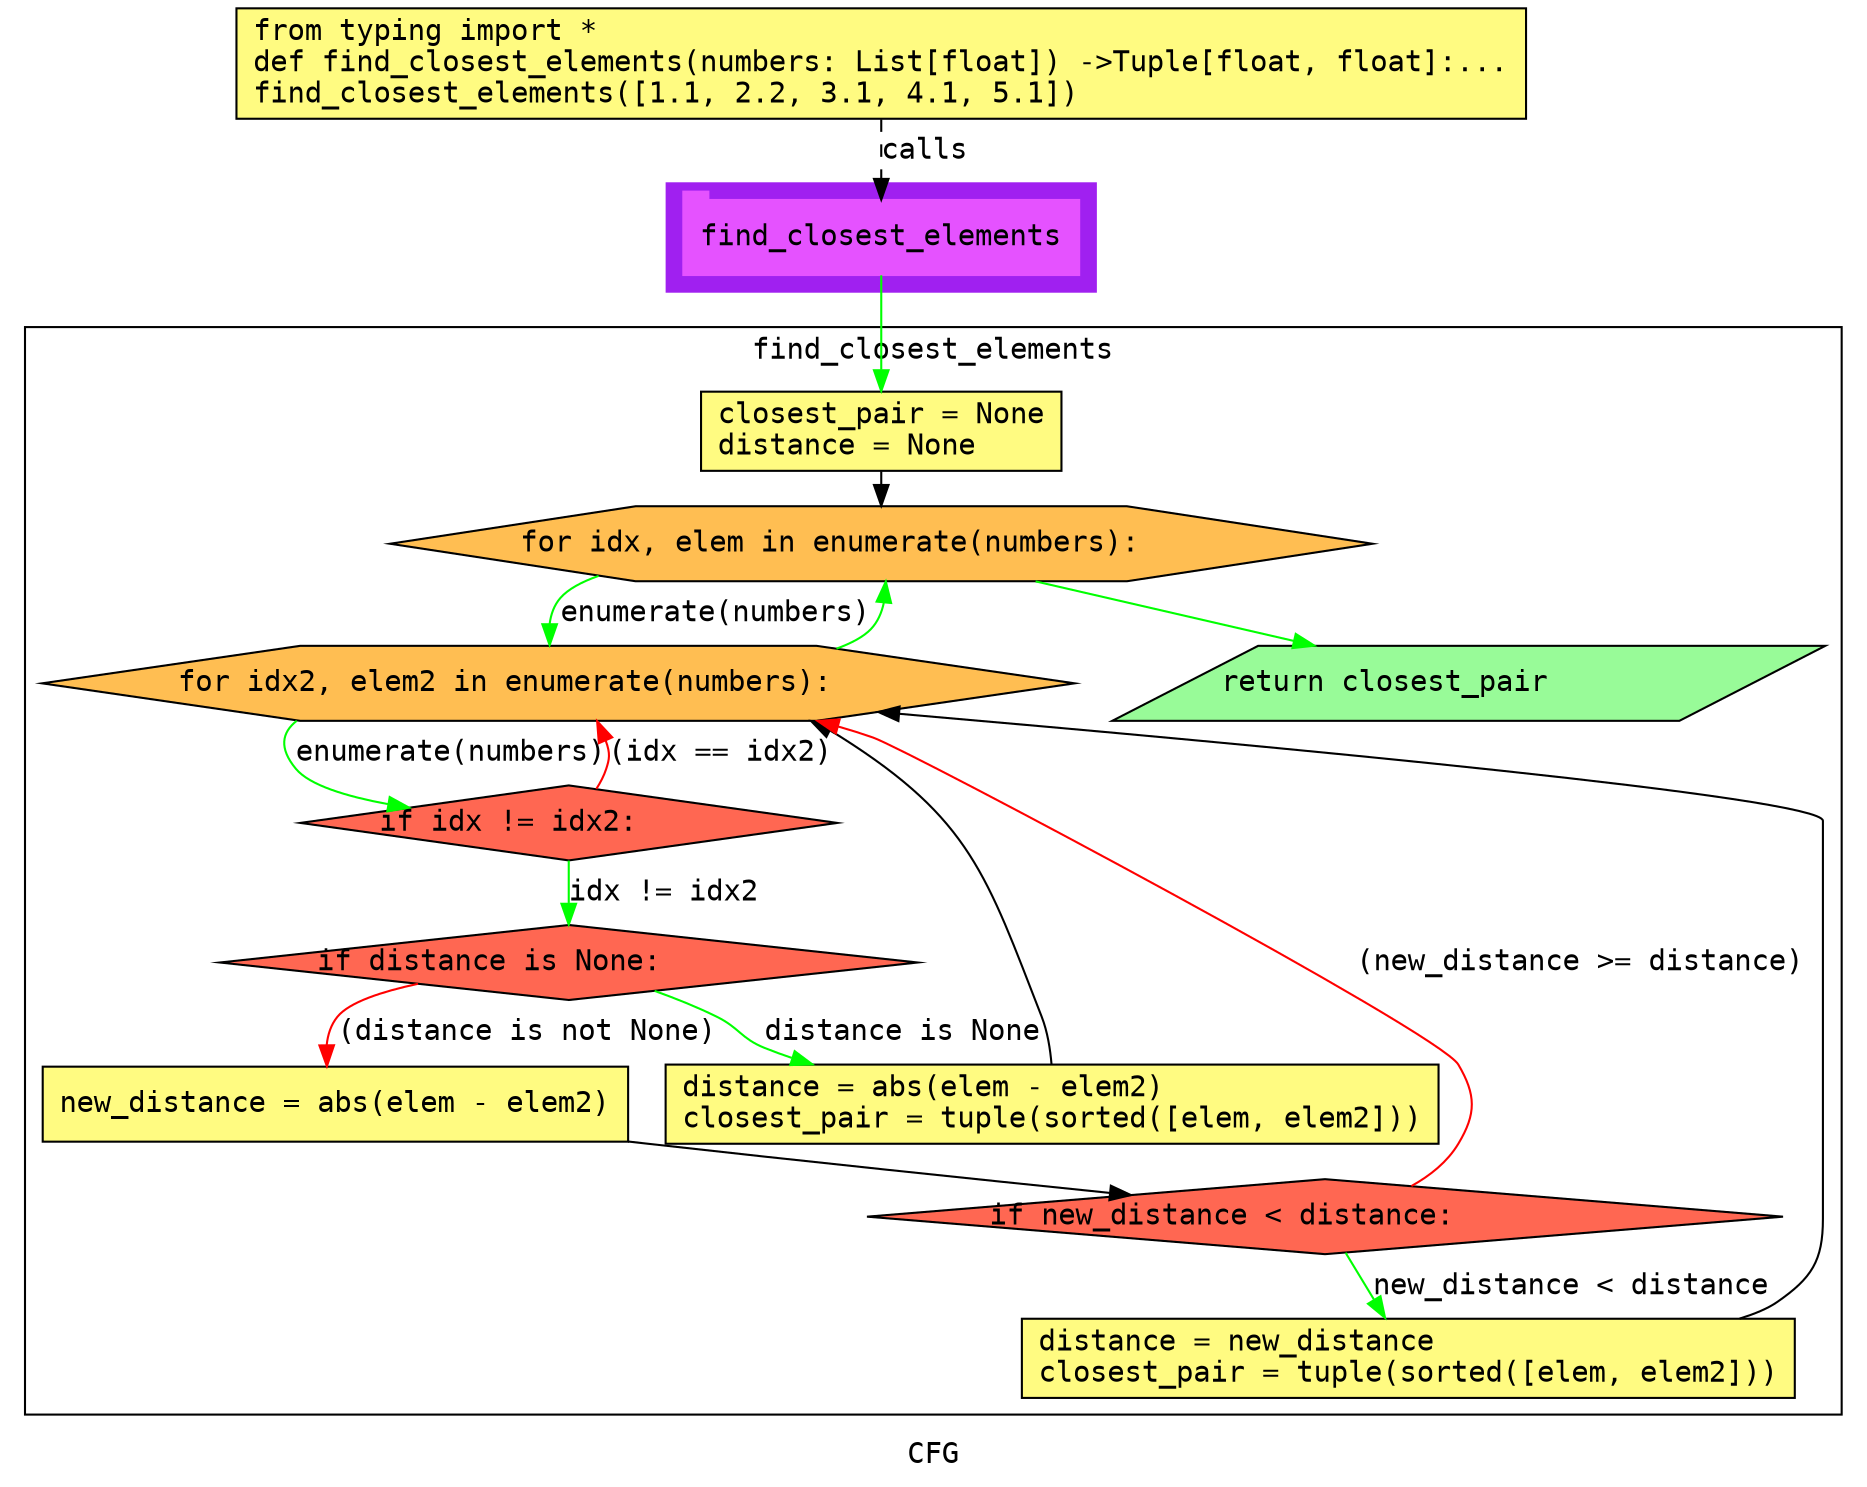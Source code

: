 digraph cluster520CFG {
	graph [bb="0,0,876,706",
		compound=True,
		fontname="DejaVu Sans Mono",
		label=CFG,
		lheight=0.21,
		lp="438,11.5",
		lwidth=0.35,
		pack=False,
		rankdir=TB,
		ranksep=0.02
	];
	node [fontname="DejaVu Sans Mono",
		label="\N"
	];
	edge [fontname="DejaVu Sans Mono"];
	subgraph cluster_1 {
		graph [bb="316,570,522,622",
			color=purple,
			compound=true,
			fontname="DejaVu Sans Mono",
			label="",
			rankdir=TB,
			ranksep=0.02,
			shape=tab,
			style=filled
		];
		node [fontname="DejaVu Sans Mono"];
		edge [fontname="DejaVu Sans Mono"];
		27	[color="#E552FF",
			height=0.5,
			label=find_closest_elements,
			linenum="[22]",
			pos="419,596",
			shape=tab,
			style=filled,
			width=2.6389];
	}
	subgraph cluster2find_closest_elements {
		graph [bb="8,31,868,553",
			compound=True,
			fontname="DejaVu Sans Mono",
			label=find_closest_elements,
			lheight=0.21,
			lp="438,541.5",
			lwidth=2.42,
			pack=False,
			rankdir=TB,
			ranksep=0.02
		];
		node [fontname="DejaVu Sans Mono"];
		edge [fontname="DejaVu Sans Mono"];
		subgraph cluster_4 {
			graph [color=purple,
				compound=true,
				fontname="DejaVu Sans Mono",
				label="",
				rankdir=TB,
				ranksep=0.02,
				shape=tab,
				style=filled
			];
			node [fontname="DejaVu Sans Mono"];
			edge [fontname="DejaVu Sans Mono"];
		}
		subgraph cluster_6 {
			graph [color=purple,
				compound=true,
				fontname="DejaVu Sans Mono",
				label="",
				rankdir=TB,
				ranksep=0.02,
				shape=tab,
				style=filled
			];
			node [fontname="DejaVu Sans Mono"];
			edge [fontname="DejaVu Sans Mono"];
		}
		subgraph cluster_13 {
			graph [color=purple,
				compound=true,
				fontname="DejaVu Sans Mono",
				label="",
				rankdir=TB,
				ranksep=0.02,
				shape=tab,
				style=filled
			];
			node [fontname="DejaVu Sans Mono"];
			edge [fontname="DejaVu Sans Mono"];
		}
		subgraph cluster_15 {
			graph [color=purple,
				compound=true,
				fontname="DejaVu Sans Mono",
				label="",
				rankdir=TB,
				ranksep=0.02,
				shape=tab,
				style=filled
			];
			node [fontname="DejaVu Sans Mono"];
			edge [fontname="DejaVu Sans Mono"];
		}
		subgraph cluster_18 {
			graph [color=purple,
				compound=true,
				fontname="DejaVu Sans Mono",
				label="",
				rankdir=TB,
				ranksep=0.02,
				shape=tab,
				style=filled
			];
			node [fontname="DejaVu Sans Mono"];
			edge [fontname="DejaVu Sans Mono"];
		}
		3	[fillcolor="#FFFB81",
			height=0.52778,
			label="closest_pair = None\ldistance = None\l",
			linenum="[5, 6]",
			pos="419,503",
			shape=rectangle,
			style="filled,solid",
			width=2.4028];
		4	[fillcolor="#FFBE52",
			height=0.5,
			label="for idx, elem in enumerate(numbers):\l",
			linenum="[8]",
			pos="419,449",
			shape=hexagon,
			style="filled,solid",
			width=6.5459];
		3 -> 4	[color=black,
			pos="e,419,467.22 419,483.81 419,481.71 419,479.53 419,477.33"];
		6	[fillcolor="#FFBE52",
			height=0.5,
			label="for idx2, elem2 in enumerate(numbers):\l",
			linenum="[9]",
			pos="264,382",
			shape=hexagon,
			style="filled,solid",
			width=6.8795];
		4 -> 6	[color=green,
			label="enumerate(numbers)",
			lp="335.5,415.5",
			pos="e,257.58,400.29 280.3,434.09 271.59,431.09 264.79,427.43 261,423 257.97,419.45 256.73,415.01 256.55,410.4"];
		7	[fillcolor="#98fb98",
			height=0.5,
			label="return closest_pair\l",
			linenum="[20]",
			pos="695,382",
			shape=parallelogram,
			style="filled,solid",
			width=4.5794];
		4 -> 7	[color=green,
			pos="e,622.49,400.08 491.52,430.92 528.61,422.19 573.92,411.52 612.36,402.46"];
		6 -> 4	[color=green,
			pos="e,421.19,430.85 397.51,398.64 404.78,401.29 410.53,404.38 414,408 417.31,411.44 419.21,415.89 420.21,420.57"];
		9	[fillcolor="#FF6752",
			height=0.5,
			label="if idx != idx2:\l",
			linenum="[10]",
			pos="269,315",
			shape=diamond,
			style="filled,solid",
			width=3.5745];
		6 -> 9	[color=green,
			label="enumerate(numbers)",
			lp="208.5,348.5",
			pos="e,190.02,322.06 134.46,364.52 127.01,358.8 125.54,351.17 134,341 140.74,332.89 158.95,327.4 179.9,323.69"];
		9 -> 6	[color=red,
			label="(idx == idx2)",
			lp="342,348.5",
			pos="e,282.63,363.83 282.24,331.32 284.2,334.35 285.92,337.64 287,341 288.47,345.56 289.08,348.11 286.78,354.39"];
		11	[fillcolor="#FF6752",
			height=0.5,
			label="if distance is None:\l",
			linenum="[11]",
			pos="269,248",
			shape=diamond,
			style="filled,solid",
			width=4.6469];
		9 -> 11	[color=green,
			label="idx != idx2",
			lp="314.5,281.5",
			pos="e,269,266.19 269,296.92 269,290.7 269,283.5 269,276.6"];
		13	[fillcolor="#FFFB81",
			height=0.52778,
			label="distance = abs(elem - elem2)\lclosest_pair = tuple(sorted([elem, elem2]))\l",
			linenum="[12, 13]",
			pos="501,180",
			shape=rectangle,
			style="filled,solid",
			width=5.1528];
		11 -> 13	[color=green,
			label="distance is None",
			lp="429.5,214.5",
			pos="e,385.92,199.09 310.24,234.36 320.17,230.8 330.62,226.62 340,222 350.95,216.6 351.68,211.55 363,207 367.25,205.29 371.62,203.69 \
376.07,202.2"];
		15	[fillcolor="#FFFB81",
			height=0.5,
			label="new_distance = abs(elem - elem2)\l",
			linenum="[15]",
			pos="157,180",
			shape=rectangle,
			style="filled,solid",
			width=3.9028];
		11 -> 15	[color=red,
			label="(distance is not None)",
			lp="249,214.5",
			pos="e,152.91,198.23 196.62,237.77 179.03,234 163.64,228.87 158,222 154.84,218.14 153.33,213.33 152.81,208.36"];
		13 -> 6	[color=black,
			pos="e,385.32,363.92 500.74,199.03 500.14,206.36 498.81,214.78 496,222 469.4,290.26 461.86,316.75 400,356 398.25,357.11 396.47,358.17 \
394.65,359.19"];
		17	[fillcolor="#FF6752",
			height=0.5,
			label="if new_distance < distance:\l",
			linenum="[16]",
			pos="620,126",
			shape=diamond,
			style="filled,solid",
			width=6.1022];
		15 -> 17	[color=black,
			pos="e,529.23,136.59 297.52,162.09 300.71,161.72 303.87,161.36 307,161 377.86,152.9 457.8,144.22 519.16,137.66"];
		17 -> 6	[color=red,
			label="(new_distance >= distance)",
			lp="746.5,248",
			pos="e,388.49,363.97 670.63,139.92 680.66,144.86 689.95,151.66 696,161 705.19,175.17 704.63,184.48 696,199 681.26,223.79 664.23,216.04 \
639,230 539.05,285.29 522.75,318.1 415,356 409.54,357.92 403.92,359.7 398.2,361.33"];
		18	[fillcolor="#FFFB81",
			height=0.52778,
			label="distance = new_distance\lclosest_pair = tuple(sorted([elem, elem2]))\l",
			linenum="[17, 18]",
			pos="660,58",
			shape=rectangle,
			style="filled,solid",
			width=5.1528];
		17 -> 18	[color=green,
			label="new_distance < distance",
			lp="738,92.5",
			pos="e,648.81,77.456 629.89,108.69 634.01,101.88 638.91,93.792 643.55,86.138"];
		18 -> 6	[color=black,
			pos="e,416.07,368.04 819.02,77.057 826.54,79.397 832.73,82.033 837,85 853.67,96.571 859,104.71 859,125 859,316 859,316 859,316 859,326.92 \
602.41,351.53 426.24,367.14"];
	}
	1	[fillcolor="#FFFB81",
		height=0.73611,
		label="from typing import *\ldef find_closest_elements(numbers: List[float]) ->Tuple[float, float]:...\lfind_closest_elements([1.1, 2.2, \
3.1, 4.1, 5.1])\l",
		linenum="[1]",
		pos="419,679.5",
		shape=rectangle,
		style="filled,solid",
		width=8.5972];
	1 -> 27	[label=calls,
		lp="440,637.5",
		pos="e,419,614.13 419,652.71 419,643.66 419,633.47 419,624.3",
		style=dashed];
	27 -> 3	[color=green,
		pos="e,419,522.29 419,577.88 419,565.12 419,547.4 419,532.52"];
}
